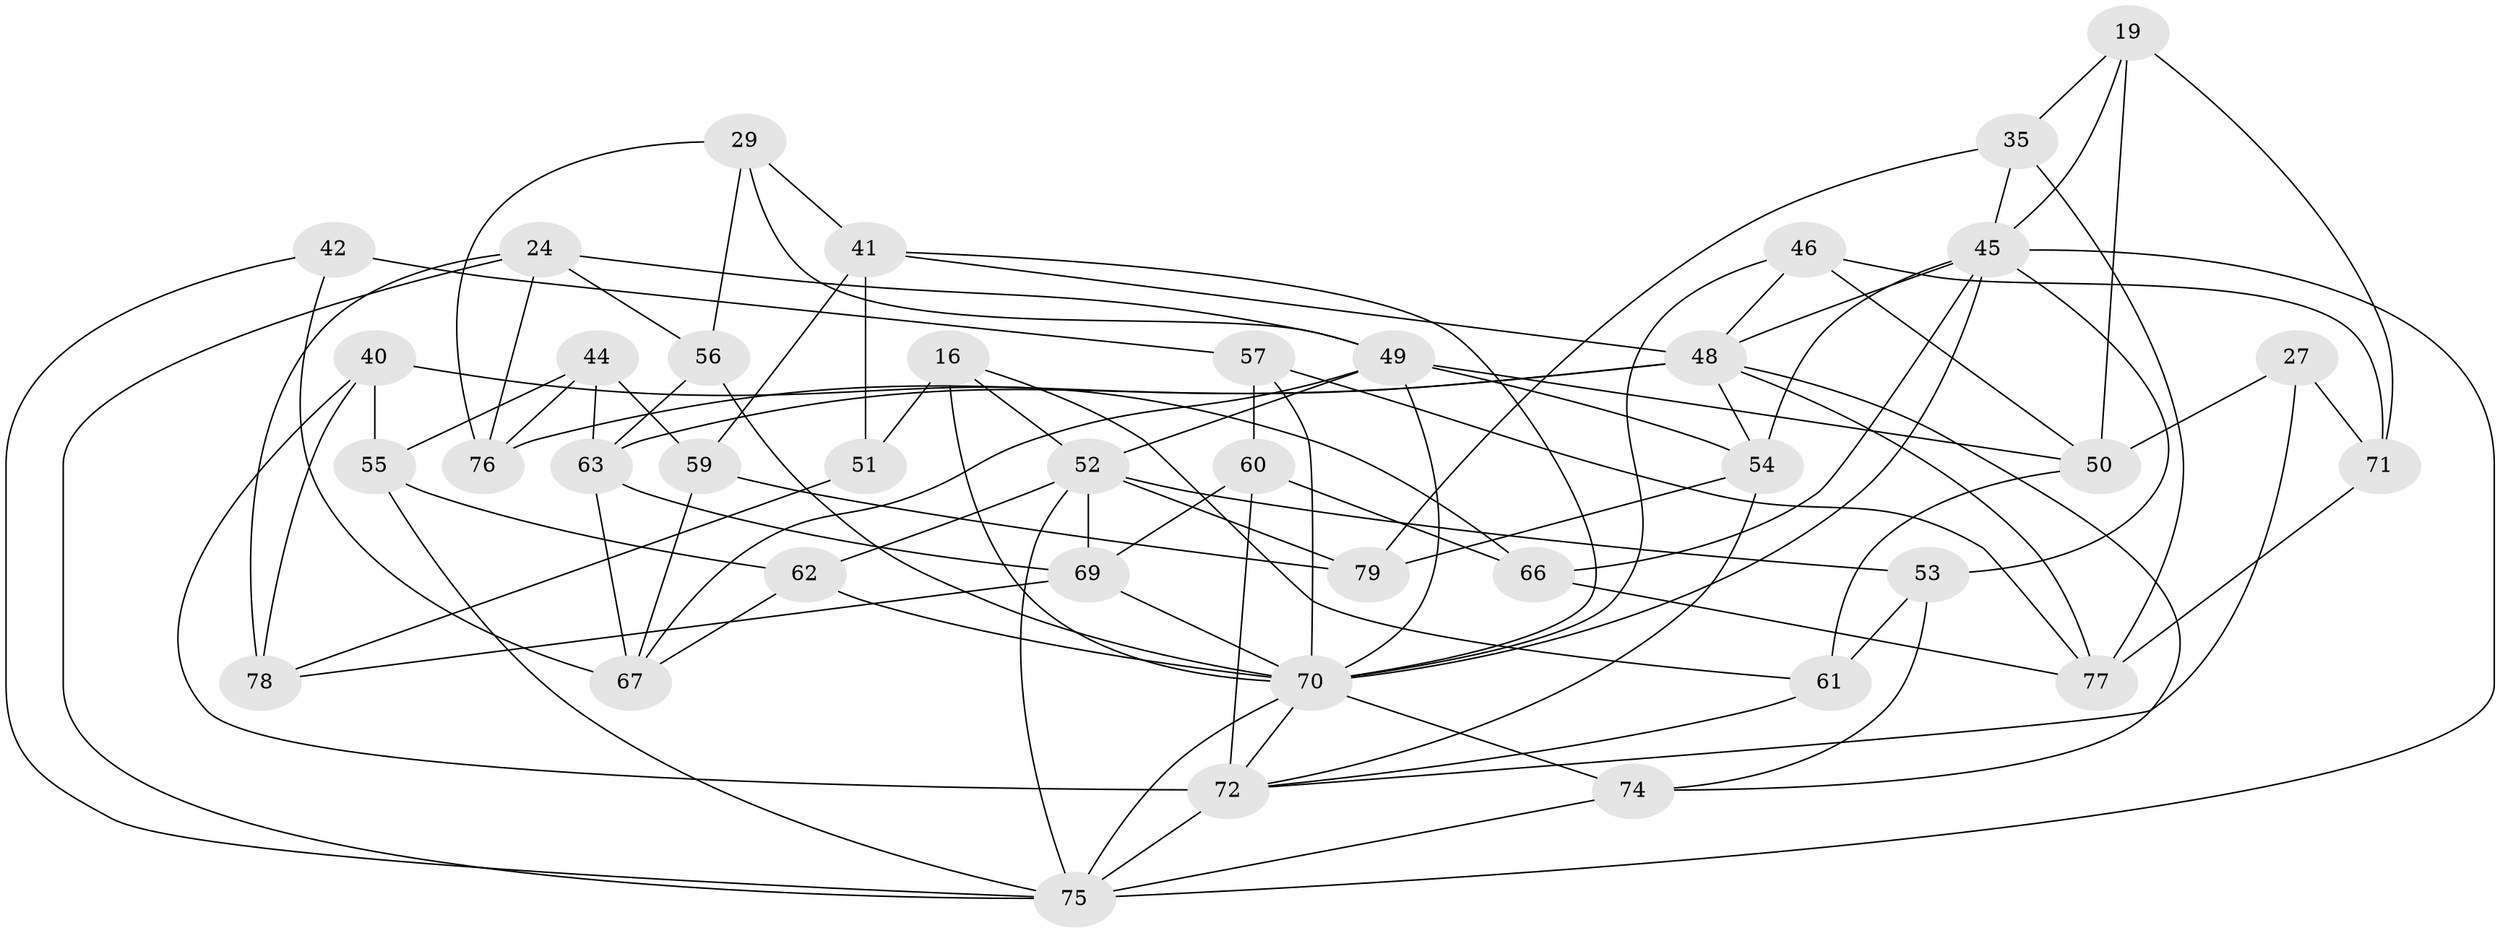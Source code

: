// original degree distribution, {4: 1.0}
// Generated by graph-tools (version 1.1) at 2025/57/03/09/25 04:57:48]
// undirected, 39 vertices, 95 edges
graph export_dot {
graph [start="1"]
  node [color=gray90,style=filled];
  16 [super="+7"];
  19 [super="+9"];
  24 [super="+21"];
  27;
  29;
  35 [super="+10"];
  40;
  41 [super="+31"];
  42;
  44;
  45 [super="+25+30+26"];
  46;
  48 [super="+22"];
  49 [super="+1+12"];
  50 [super="+47"];
  51;
  52 [super="+8+11"];
  53;
  54 [super="+43"];
  55;
  56;
  57 [super="+17"];
  59;
  60 [super="+32"];
  61;
  62;
  63 [super="+58"];
  66;
  67 [super="+18"];
  69 [super="+37"];
  70 [super="+38+36"];
  71;
  72 [super="+33+34+65"];
  74;
  75 [super="+64+73"];
  76;
  77 [super="+68"];
  78;
  79;
  16 -- 52;
  16 -- 51;
  16 -- 61;
  16 -- 70 [weight=3];
  19 -- 45;
  19 -- 50 [weight=2];
  19 -- 35 [weight=2];
  19 -- 71;
  24 -- 78;
  24 -- 56;
  24 -- 76;
  24 -- 49;
  24 -- 75 [weight=2];
  27 -- 72 [weight=2];
  27 -- 71;
  27 -- 50;
  29 -- 76;
  29 -- 56;
  29 -- 41;
  29 -- 49;
  35 -- 77 [weight=2];
  35 -- 79;
  35 -- 45;
  40 -- 55;
  40 -- 78;
  40 -- 66;
  40 -- 72;
  41 -- 51 [weight=2];
  41 -- 59;
  41 -- 48;
  41 -- 70;
  42 -- 67;
  42 -- 57 [weight=2];
  42 -- 75;
  44 -- 59;
  44 -- 55;
  44 -- 76;
  44 -- 63;
  45 -- 70 [weight=2];
  45 -- 75 [weight=2];
  45 -- 53;
  45 -- 54;
  45 -- 48;
  45 -- 66;
  46 -- 71;
  46 -- 50;
  46 -- 48;
  46 -- 70;
  48 -- 74;
  48 -- 54;
  48 -- 76;
  48 -- 63;
  48 -- 77;
  49 -- 67;
  49 -- 54 [weight=2];
  49 -- 50;
  49 -- 52;
  49 -- 70;
  50 -- 61;
  51 -- 78;
  52 -- 53;
  52 -- 75 [weight=3];
  52 -- 69 [weight=2];
  52 -- 62;
  52 -- 79;
  53 -- 61;
  53 -- 74;
  54 -- 79;
  54 -- 72;
  55 -- 62;
  55 -- 75;
  56 -- 63;
  56 -- 70;
  57 -- 60 [weight=2];
  57 -- 77;
  57 -- 70;
  59 -- 79;
  59 -- 67;
  60 -- 66;
  60 -- 69;
  60 -- 72 [weight=4];
  61 -- 72;
  62 -- 67;
  62 -- 70;
  63 -- 67 [weight=2];
  63 -- 69;
  66 -- 77;
  69 -- 78;
  69 -- 70;
  70 -- 72 [weight=2];
  70 -- 75;
  70 -- 74;
  71 -- 77;
  72 -- 75 [weight=3];
  74 -- 75;
}
